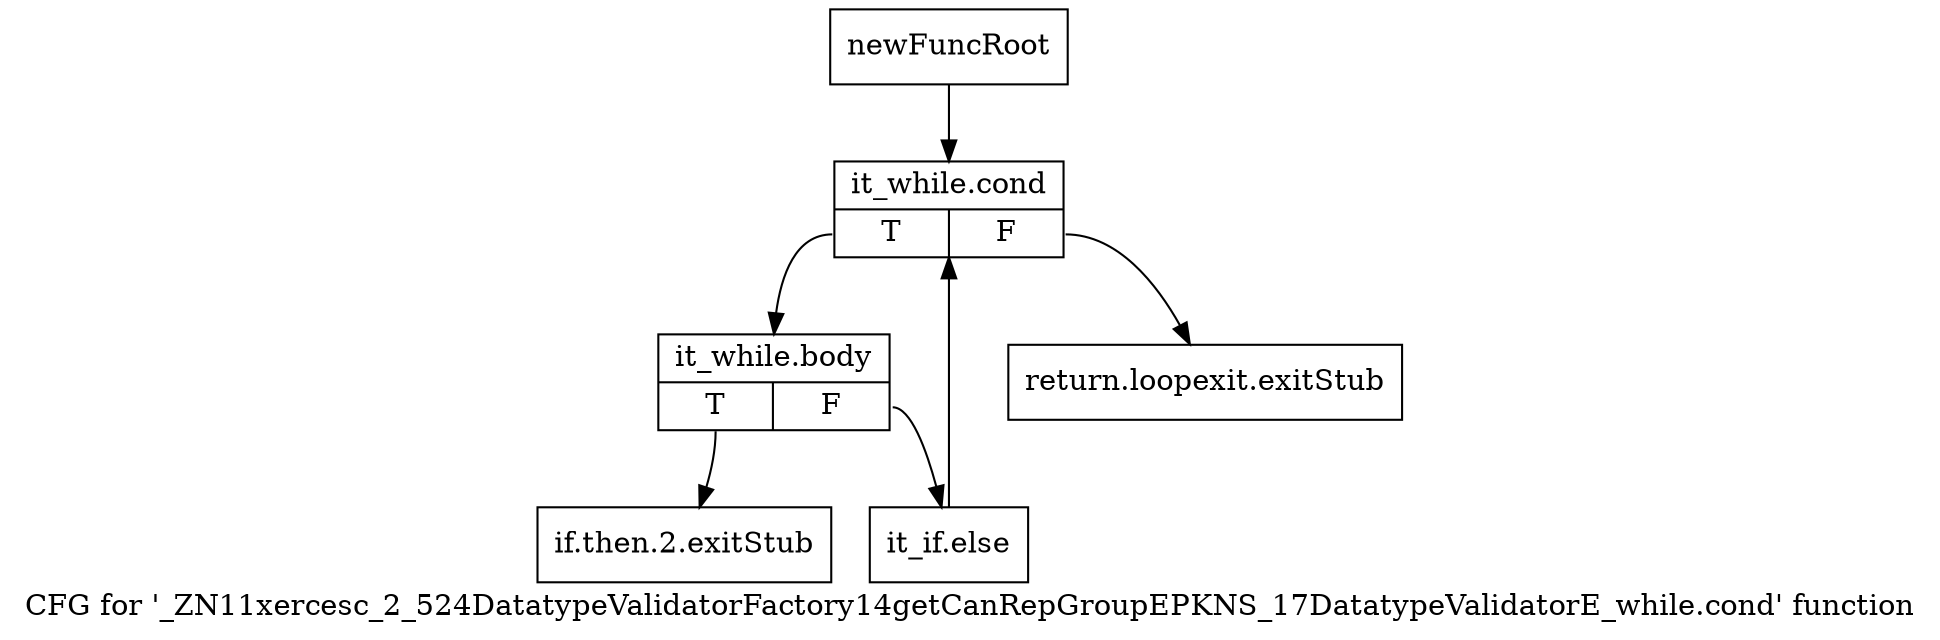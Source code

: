 digraph "CFG for '_ZN11xercesc_2_524DatatypeValidatorFactory14getCanRepGroupEPKNS_17DatatypeValidatorE_while.cond' function" {
	label="CFG for '_ZN11xercesc_2_524DatatypeValidatorFactory14getCanRepGroupEPKNS_17DatatypeValidatorE_while.cond' function";

	Node0x984df30 [shape=record,label="{newFuncRoot}"];
	Node0x984df30 -> Node0x984e020;
	Node0x984df80 [shape=record,label="{return.loopexit.exitStub}"];
	Node0x984dfd0 [shape=record,label="{if.then.2.exitStub}"];
	Node0x984e020 [shape=record,label="{it_while.cond|{<s0>T|<s1>F}}"];
	Node0x984e020:s0 -> Node0x984e070;
	Node0x984e020:s1 -> Node0x984df80;
	Node0x984e070 [shape=record,label="{it_while.body|{<s0>T|<s1>F}}"];
	Node0x984e070:s0 -> Node0x984dfd0;
	Node0x984e070:s1 -> Node0x984e0c0;
	Node0x984e0c0 [shape=record,label="{it_if.else}"];
	Node0x984e0c0 -> Node0x984e020;
}

